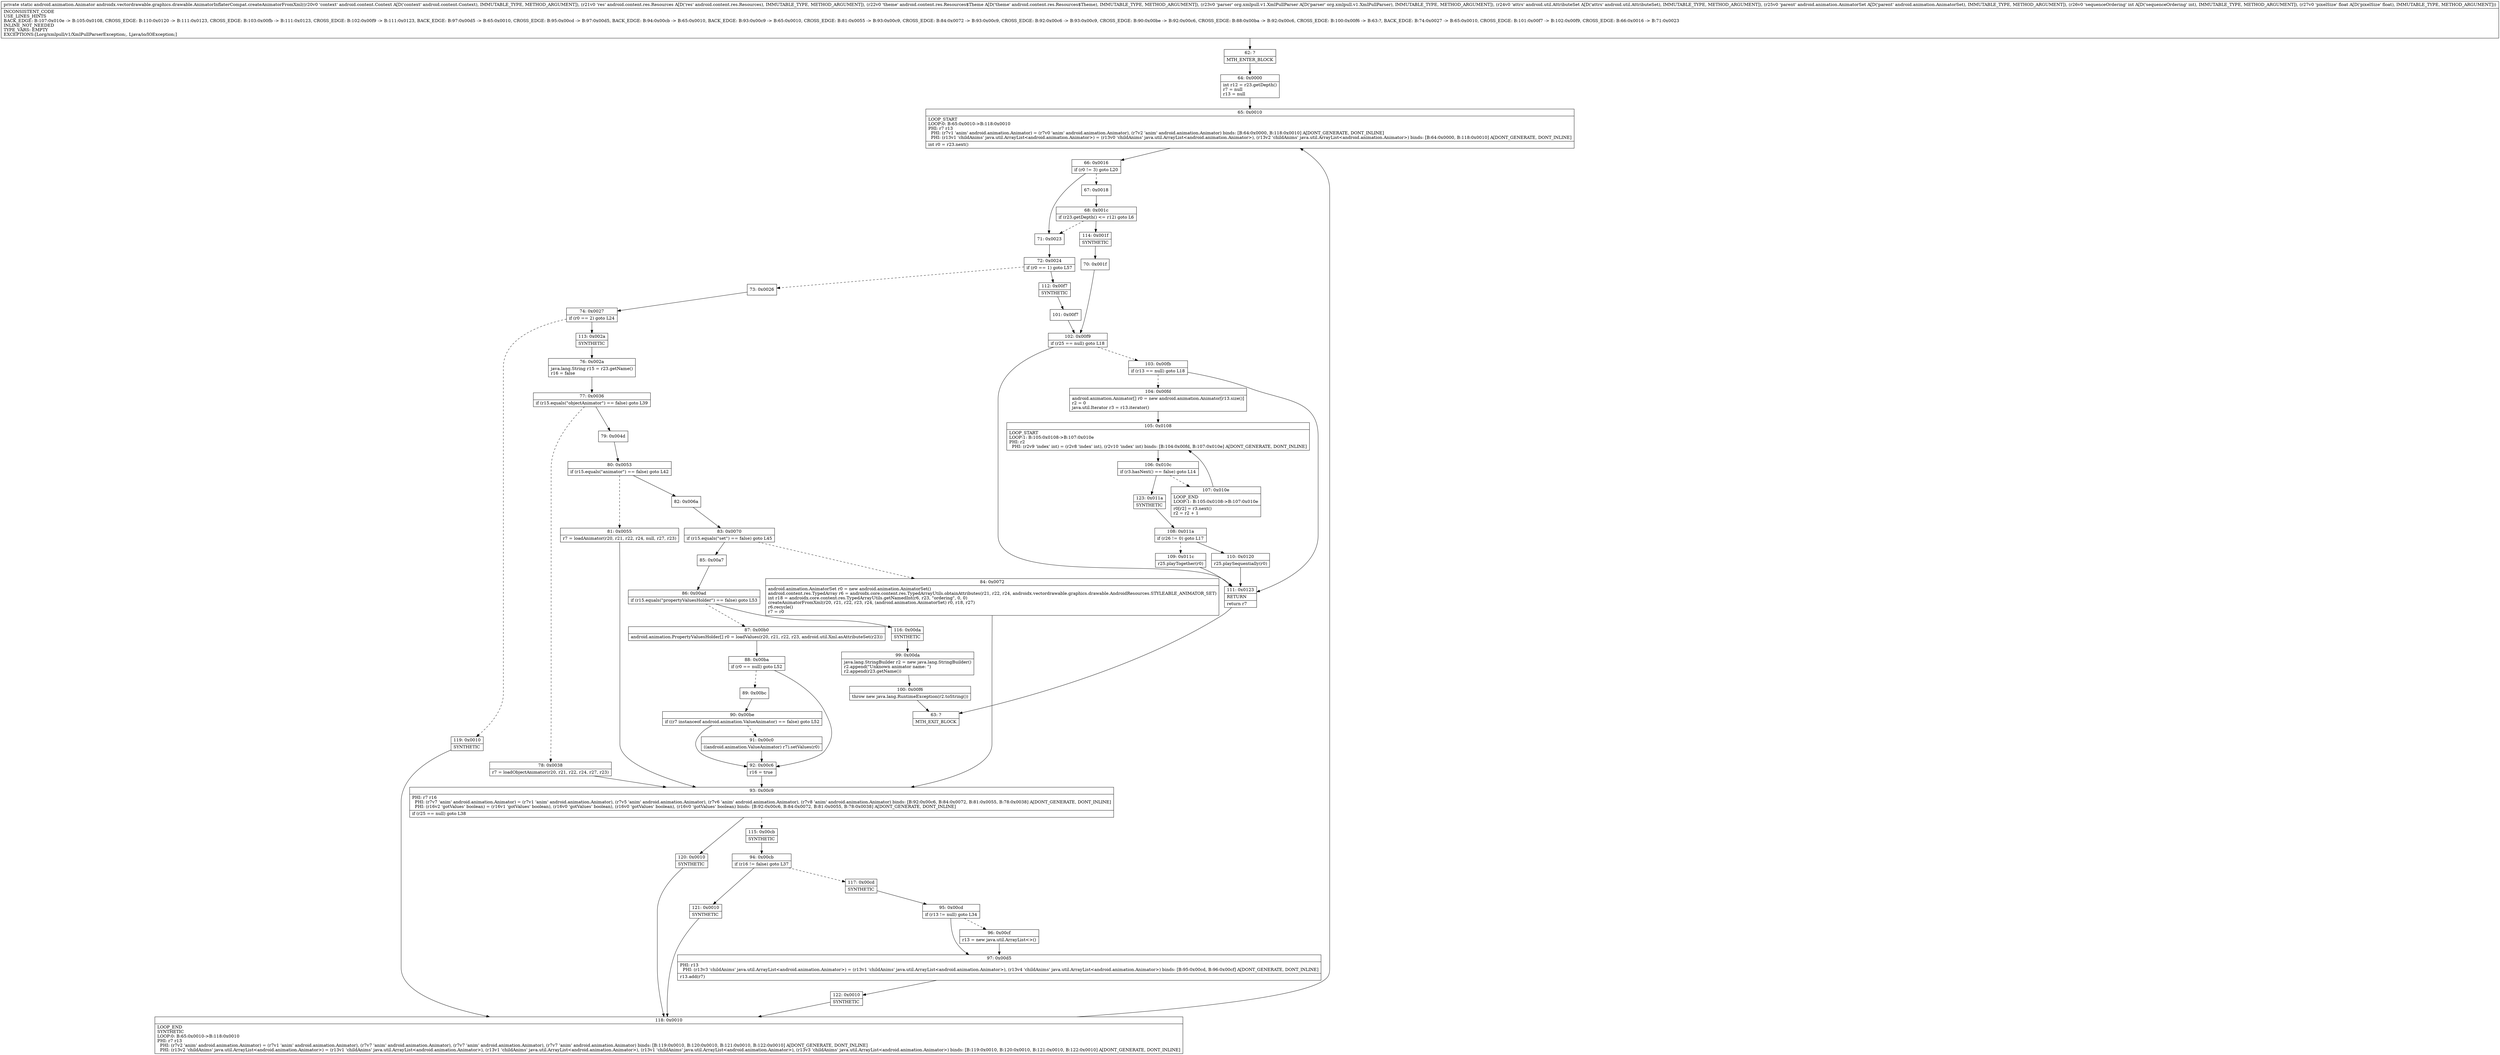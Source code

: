 digraph "CFG forandroidx.vectordrawable.graphics.drawable.AnimatorInflaterCompat.createAnimatorFromXml(Landroid\/content\/Context;Landroid\/content\/res\/Resources;Landroid\/content\/res\/Resources$Theme;Lorg\/xmlpull\/v1\/XmlPullParser;Landroid\/util\/AttributeSet;Landroid\/animation\/AnimatorSet;IF)Landroid\/animation\/Animator;" {
Node_62 [shape=record,label="{62\:\ ?|MTH_ENTER_BLOCK\l}"];
Node_64 [shape=record,label="{64\:\ 0x0000|int r12 = r23.getDepth()\lr7 = null\lr13 = null\l}"];
Node_65 [shape=record,label="{65\:\ 0x0010|LOOP_START\lLOOP:0: B:65:0x0010\-\>B:118:0x0010\lPHI: r7 r13 \l  PHI: (r7v1 'anim' android.animation.Animator) = (r7v0 'anim' android.animation.Animator), (r7v2 'anim' android.animation.Animator) binds: [B:64:0x0000, B:118:0x0010] A[DONT_GENERATE, DONT_INLINE]\l  PHI: (r13v1 'childAnims' java.util.ArrayList\<android.animation.Animator\>) = (r13v0 'childAnims' java.util.ArrayList\<android.animation.Animator\>), (r13v2 'childAnims' java.util.ArrayList\<android.animation.Animator\>) binds: [B:64:0x0000, B:118:0x0010] A[DONT_GENERATE, DONT_INLINE]\l|int r0 = r23.next()\l}"];
Node_66 [shape=record,label="{66\:\ 0x0016|if (r0 != 3) goto L20\l}"];
Node_67 [shape=record,label="{67\:\ 0x0018}"];
Node_68 [shape=record,label="{68\:\ 0x001c|if (r23.getDepth() \<= r12) goto L6\l}"];
Node_114 [shape=record,label="{114\:\ 0x001f|SYNTHETIC\l}"];
Node_70 [shape=record,label="{70\:\ 0x001f}"];
Node_102 [shape=record,label="{102\:\ 0x00f9|if (r25 == null) goto L18\l}"];
Node_103 [shape=record,label="{103\:\ 0x00fb|if (r13 == null) goto L18\l}"];
Node_104 [shape=record,label="{104\:\ 0x00fd|android.animation.Animator[] r0 = new android.animation.Animator[r13.size()]\lr2 = 0\ljava.util.Iterator r3 = r13.iterator()\l}"];
Node_105 [shape=record,label="{105\:\ 0x0108|LOOP_START\lLOOP:1: B:105:0x0108\-\>B:107:0x010e\lPHI: r2 \l  PHI: (r2v9 'index' int) = (r2v8 'index' int), (r2v10 'index' int) binds: [B:104:0x00fd, B:107:0x010e] A[DONT_GENERATE, DONT_INLINE]\l}"];
Node_106 [shape=record,label="{106\:\ 0x010c|if (r3.hasNext() == false) goto L14\l}"];
Node_107 [shape=record,label="{107\:\ 0x010e|LOOP_END\lLOOP:1: B:105:0x0108\-\>B:107:0x010e\l|r0[r2] = r3.next()\lr2 = r2 + 1\l}"];
Node_123 [shape=record,label="{123\:\ 0x011a|SYNTHETIC\l}"];
Node_108 [shape=record,label="{108\:\ 0x011a|if (r26 != 0) goto L17\l}"];
Node_109 [shape=record,label="{109\:\ 0x011c|r25.playTogether(r0)\l}"];
Node_110 [shape=record,label="{110\:\ 0x0120|r25.playSequentially(r0)\l}"];
Node_111 [shape=record,label="{111\:\ 0x0123|RETURN\l|return r7\l}"];
Node_63 [shape=record,label="{63\:\ ?|MTH_EXIT_BLOCK\l}"];
Node_71 [shape=record,label="{71\:\ 0x0023}"];
Node_72 [shape=record,label="{72\:\ 0x0024|if (r0 == 1) goto L57\l}"];
Node_73 [shape=record,label="{73\:\ 0x0026}"];
Node_74 [shape=record,label="{74\:\ 0x0027|if (r0 == 2) goto L24\l}"];
Node_113 [shape=record,label="{113\:\ 0x002a|SYNTHETIC\l}"];
Node_76 [shape=record,label="{76\:\ 0x002a|java.lang.String r15 = r23.getName()\lr16 = false\l}"];
Node_77 [shape=record,label="{77\:\ 0x0036|if (r15.equals(\"objectAnimator\") == false) goto L39\l}"];
Node_78 [shape=record,label="{78\:\ 0x0038|r7 = loadObjectAnimator(r20, r21, r22, r24, r27, r23)\l}"];
Node_93 [shape=record,label="{93\:\ 0x00c9|PHI: r7 r16 \l  PHI: (r7v7 'anim' android.animation.Animator) = (r7v1 'anim' android.animation.Animator), (r7v5 'anim' android.animation.Animator), (r7v6 'anim' android.animation.Animator), (r7v8 'anim' android.animation.Animator) binds: [B:92:0x00c6, B:84:0x0072, B:81:0x0055, B:78:0x0038] A[DONT_GENERATE, DONT_INLINE]\l  PHI: (r16v2 'gotValues' boolean) = (r16v1 'gotValues' boolean), (r16v0 'gotValues' boolean), (r16v0 'gotValues' boolean), (r16v0 'gotValues' boolean) binds: [B:92:0x00c6, B:84:0x0072, B:81:0x0055, B:78:0x0038] A[DONT_GENERATE, DONT_INLINE]\l|if (r25 == null) goto L38\l}"];
Node_115 [shape=record,label="{115\:\ 0x00cb|SYNTHETIC\l}"];
Node_94 [shape=record,label="{94\:\ 0x00cb|if (r16 != false) goto L37\l}"];
Node_117 [shape=record,label="{117\:\ 0x00cd|SYNTHETIC\l}"];
Node_95 [shape=record,label="{95\:\ 0x00cd|if (r13 != null) goto L34\l}"];
Node_96 [shape=record,label="{96\:\ 0x00cf|r13 = new java.util.ArrayList\<\>()\l}"];
Node_97 [shape=record,label="{97\:\ 0x00d5|PHI: r13 \l  PHI: (r13v3 'childAnims' java.util.ArrayList\<android.animation.Animator\>) = (r13v1 'childAnims' java.util.ArrayList\<android.animation.Animator\>), (r13v4 'childAnims' java.util.ArrayList\<android.animation.Animator\>) binds: [B:95:0x00cd, B:96:0x00cf] A[DONT_GENERATE, DONT_INLINE]\l|r13.add(r7)\l}"];
Node_122 [shape=record,label="{122\:\ 0x0010|SYNTHETIC\l}"];
Node_118 [shape=record,label="{118\:\ 0x0010|LOOP_END\lSYNTHETIC\lLOOP:0: B:65:0x0010\-\>B:118:0x0010\lPHI: r7 r13 \l  PHI: (r7v2 'anim' android.animation.Animator) = (r7v1 'anim' android.animation.Animator), (r7v7 'anim' android.animation.Animator), (r7v7 'anim' android.animation.Animator), (r7v7 'anim' android.animation.Animator) binds: [B:119:0x0010, B:120:0x0010, B:121:0x0010, B:122:0x0010] A[DONT_GENERATE, DONT_INLINE]\l  PHI: (r13v2 'childAnims' java.util.ArrayList\<android.animation.Animator\>) = (r13v1 'childAnims' java.util.ArrayList\<android.animation.Animator\>), (r13v1 'childAnims' java.util.ArrayList\<android.animation.Animator\>), (r13v1 'childAnims' java.util.ArrayList\<android.animation.Animator\>), (r13v3 'childAnims' java.util.ArrayList\<android.animation.Animator\>) binds: [B:119:0x0010, B:120:0x0010, B:121:0x0010, B:122:0x0010] A[DONT_GENERATE, DONT_INLINE]\l}"];
Node_121 [shape=record,label="{121\:\ 0x0010|SYNTHETIC\l}"];
Node_120 [shape=record,label="{120\:\ 0x0010|SYNTHETIC\l}"];
Node_79 [shape=record,label="{79\:\ 0x004d}"];
Node_80 [shape=record,label="{80\:\ 0x0053|if (r15.equals(\"animator\") == false) goto L42\l}"];
Node_81 [shape=record,label="{81\:\ 0x0055|r7 = loadAnimator(r20, r21, r22, r24, null, r27, r23)\l}"];
Node_82 [shape=record,label="{82\:\ 0x006a}"];
Node_83 [shape=record,label="{83\:\ 0x0070|if (r15.equals(\"set\") == false) goto L45\l}"];
Node_84 [shape=record,label="{84\:\ 0x0072|android.animation.AnimatorSet r0 = new android.animation.AnimatorSet()\landroid.content.res.TypedArray r6 = androidx.core.content.res.TypedArrayUtils.obtainAttributes(r21, r22, r24, androidx.vectordrawable.graphics.drawable.AndroidResources.STYLEABLE_ANIMATOR_SET)\lint r18 = androidx.core.content.res.TypedArrayUtils.getNamedInt(r6, r23, \"ordering\", 0, 0)\lcreateAnimatorFromXml(r20, r21, r22, r23, r24, (android.animation.AnimatorSet) r0, r18, r27)\lr6.recycle()\lr7 = r0\l}"];
Node_85 [shape=record,label="{85\:\ 0x00a7}"];
Node_86 [shape=record,label="{86\:\ 0x00ad|if (r15.equals(\"propertyValuesHolder\") == false) goto L53\l}"];
Node_87 [shape=record,label="{87\:\ 0x00b0|android.animation.PropertyValuesHolder[] r0 = loadValues(r20, r21, r22, r23, android.util.Xml.asAttributeSet(r23))\l}"];
Node_88 [shape=record,label="{88\:\ 0x00ba|if (r0 == null) goto L52\l}"];
Node_89 [shape=record,label="{89\:\ 0x00bc}"];
Node_90 [shape=record,label="{90\:\ 0x00be|if ((r7 instanceof android.animation.ValueAnimator) == false) goto L52\l}"];
Node_91 [shape=record,label="{91\:\ 0x00c0|((android.animation.ValueAnimator) r7).setValues(r0)\l}"];
Node_92 [shape=record,label="{92\:\ 0x00c6|r16 = true\l}"];
Node_116 [shape=record,label="{116\:\ 0x00da|SYNTHETIC\l}"];
Node_99 [shape=record,label="{99\:\ 0x00da|java.lang.StringBuilder r2 = new java.lang.StringBuilder()\lr2.append(\"Unknown animator name: \")\lr2.append(r23.getName())\l}"];
Node_100 [shape=record,label="{100\:\ 0x00f6|throw new java.lang.RuntimeException(r2.toString())\l}"];
Node_119 [shape=record,label="{119\:\ 0x0010|SYNTHETIC\l}"];
Node_112 [shape=record,label="{112\:\ 0x00f7|SYNTHETIC\l}"];
Node_101 [shape=record,label="{101\:\ 0x00f7}"];
MethodNode[shape=record,label="{private static android.animation.Animator androidx.vectordrawable.graphics.drawable.AnimatorInflaterCompat.createAnimatorFromXml((r20v0 'context' android.content.Context A[D('context' android.content.Context), IMMUTABLE_TYPE, METHOD_ARGUMENT]), (r21v0 'res' android.content.res.Resources A[D('res' android.content.res.Resources), IMMUTABLE_TYPE, METHOD_ARGUMENT]), (r22v0 'theme' android.content.res.Resources$Theme A[D('theme' android.content.res.Resources$Theme), IMMUTABLE_TYPE, METHOD_ARGUMENT]), (r23v0 'parser' org.xmlpull.v1.XmlPullParser A[D('parser' org.xmlpull.v1.XmlPullParser), IMMUTABLE_TYPE, METHOD_ARGUMENT]), (r24v0 'attrs' android.util.AttributeSet A[D('attrs' android.util.AttributeSet), IMMUTABLE_TYPE, METHOD_ARGUMENT]), (r25v0 'parent' android.animation.AnimatorSet A[D('parent' android.animation.AnimatorSet), IMMUTABLE_TYPE, METHOD_ARGUMENT]), (r26v0 'sequenceOrdering' int A[D('sequenceOrdering' int), IMMUTABLE_TYPE, METHOD_ARGUMENT]), (r27v0 'pixelSize' float A[D('pixelSize' float), IMMUTABLE_TYPE, METHOD_ARGUMENT]))  | INCONSISTENT_CODE\lUSE_LINES_HINTS\lBACK_EDGE: B:107:0x010e \-\> B:105:0x0108, CROSS_EDGE: B:110:0x0120 \-\> B:111:0x0123, CROSS_EDGE: B:103:0x00fb \-\> B:111:0x0123, CROSS_EDGE: B:102:0x00f9 \-\> B:111:0x0123, BACK_EDGE: B:97:0x00d5 \-\> B:65:0x0010, CROSS_EDGE: B:95:0x00cd \-\> B:97:0x00d5, BACK_EDGE: B:94:0x00cb \-\> B:65:0x0010, BACK_EDGE: B:93:0x00c9 \-\> B:65:0x0010, CROSS_EDGE: B:81:0x0055 \-\> B:93:0x00c9, CROSS_EDGE: B:84:0x0072 \-\> B:93:0x00c9, CROSS_EDGE: B:92:0x00c6 \-\> B:93:0x00c9, CROSS_EDGE: B:90:0x00be \-\> B:92:0x00c6, CROSS_EDGE: B:88:0x00ba \-\> B:92:0x00c6, CROSS_EDGE: B:100:0x00f6 \-\> B:63:?, BACK_EDGE: B:74:0x0027 \-\> B:65:0x0010, CROSS_EDGE: B:101:0x00f7 \-\> B:102:0x00f9, CROSS_EDGE: B:66:0x0016 \-\> B:71:0x0023\lINLINE_NOT_NEEDED\lTYPE_VARS: EMPTY\lEXCEPTIONS:[Lorg\/xmlpull\/v1\/XmlPullParserException;, Ljava\/io\/IOException;]\l}"];
MethodNode -> Node_62;Node_62 -> Node_64;
Node_64 -> Node_65;
Node_65 -> Node_66;
Node_66 -> Node_67[style=dashed];
Node_66 -> Node_71;
Node_67 -> Node_68;
Node_68 -> Node_71[style=dashed];
Node_68 -> Node_114;
Node_114 -> Node_70;
Node_70 -> Node_102;
Node_102 -> Node_103[style=dashed];
Node_102 -> Node_111;
Node_103 -> Node_104[style=dashed];
Node_103 -> Node_111;
Node_104 -> Node_105;
Node_105 -> Node_106;
Node_106 -> Node_107[style=dashed];
Node_106 -> Node_123;
Node_107 -> Node_105;
Node_123 -> Node_108;
Node_108 -> Node_109[style=dashed];
Node_108 -> Node_110;
Node_109 -> Node_111;
Node_110 -> Node_111;
Node_111 -> Node_63;
Node_71 -> Node_72;
Node_72 -> Node_73[style=dashed];
Node_72 -> Node_112;
Node_73 -> Node_74;
Node_74 -> Node_113;
Node_74 -> Node_119[style=dashed];
Node_113 -> Node_76;
Node_76 -> Node_77;
Node_77 -> Node_78[style=dashed];
Node_77 -> Node_79;
Node_78 -> Node_93;
Node_93 -> Node_115[style=dashed];
Node_93 -> Node_120;
Node_115 -> Node_94;
Node_94 -> Node_117[style=dashed];
Node_94 -> Node_121;
Node_117 -> Node_95;
Node_95 -> Node_96[style=dashed];
Node_95 -> Node_97;
Node_96 -> Node_97;
Node_97 -> Node_122;
Node_122 -> Node_118;
Node_118 -> Node_65;
Node_121 -> Node_118;
Node_120 -> Node_118;
Node_79 -> Node_80;
Node_80 -> Node_81[style=dashed];
Node_80 -> Node_82;
Node_81 -> Node_93;
Node_82 -> Node_83;
Node_83 -> Node_84[style=dashed];
Node_83 -> Node_85;
Node_84 -> Node_93;
Node_85 -> Node_86;
Node_86 -> Node_87[style=dashed];
Node_86 -> Node_116;
Node_87 -> Node_88;
Node_88 -> Node_89[style=dashed];
Node_88 -> Node_92;
Node_89 -> Node_90;
Node_90 -> Node_91[style=dashed];
Node_90 -> Node_92;
Node_91 -> Node_92;
Node_92 -> Node_93;
Node_116 -> Node_99;
Node_99 -> Node_100;
Node_100 -> Node_63;
Node_119 -> Node_118;
Node_112 -> Node_101;
Node_101 -> Node_102;
}

